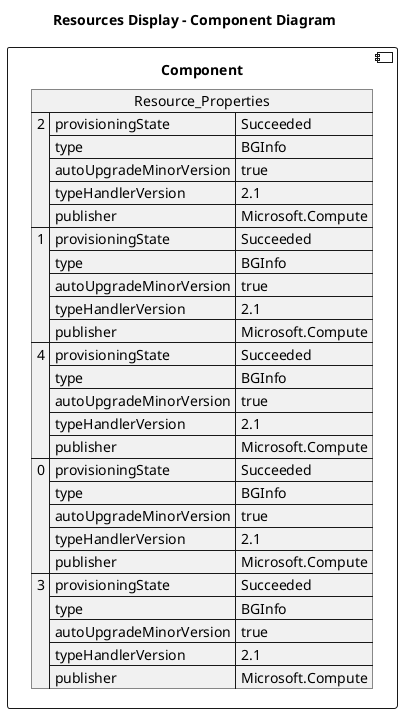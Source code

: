 @startuml

title Resources Display - Component Diagram

component Component {

json  Resource_Properties {
  "2": {
    "provisioningState": "Succeeded",
    "type": "BGInfo",
    "autoUpgradeMinorVersion": true,
    "typeHandlerVersion": "2.1",
    "publisher": "Microsoft.Compute"
  },
  "1": {
    "provisioningState": "Succeeded",
    "type": "BGInfo",
    "autoUpgradeMinorVersion": true,
    "typeHandlerVersion": "2.1",
    "publisher": "Microsoft.Compute"
  },
  "4": {
    "provisioningState": "Succeeded",
    "type": "BGInfo",
    "autoUpgradeMinorVersion": true,
    "typeHandlerVersion": "2.1",
    "publisher": "Microsoft.Compute"
  },
  "0": {
    "provisioningState": "Succeeded",
    "type": "BGInfo",
    "autoUpgradeMinorVersion": true,
    "typeHandlerVersion": "2.1",
    "publisher": "Microsoft.Compute"
  },
  "3": {
    "provisioningState": "Succeeded",
    "type": "BGInfo",
    "autoUpgradeMinorVersion": true,
    "typeHandlerVersion": "2.1",
    "publisher": "Microsoft.Compute"
  }
}
}
@enduml
